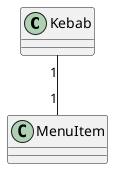 @startuml
class Kebab{
}
class MenuItem{
}
'la associazione si dichiara con -- come di seguito
Kebab"1" -- "1" MenuItem
@enduml